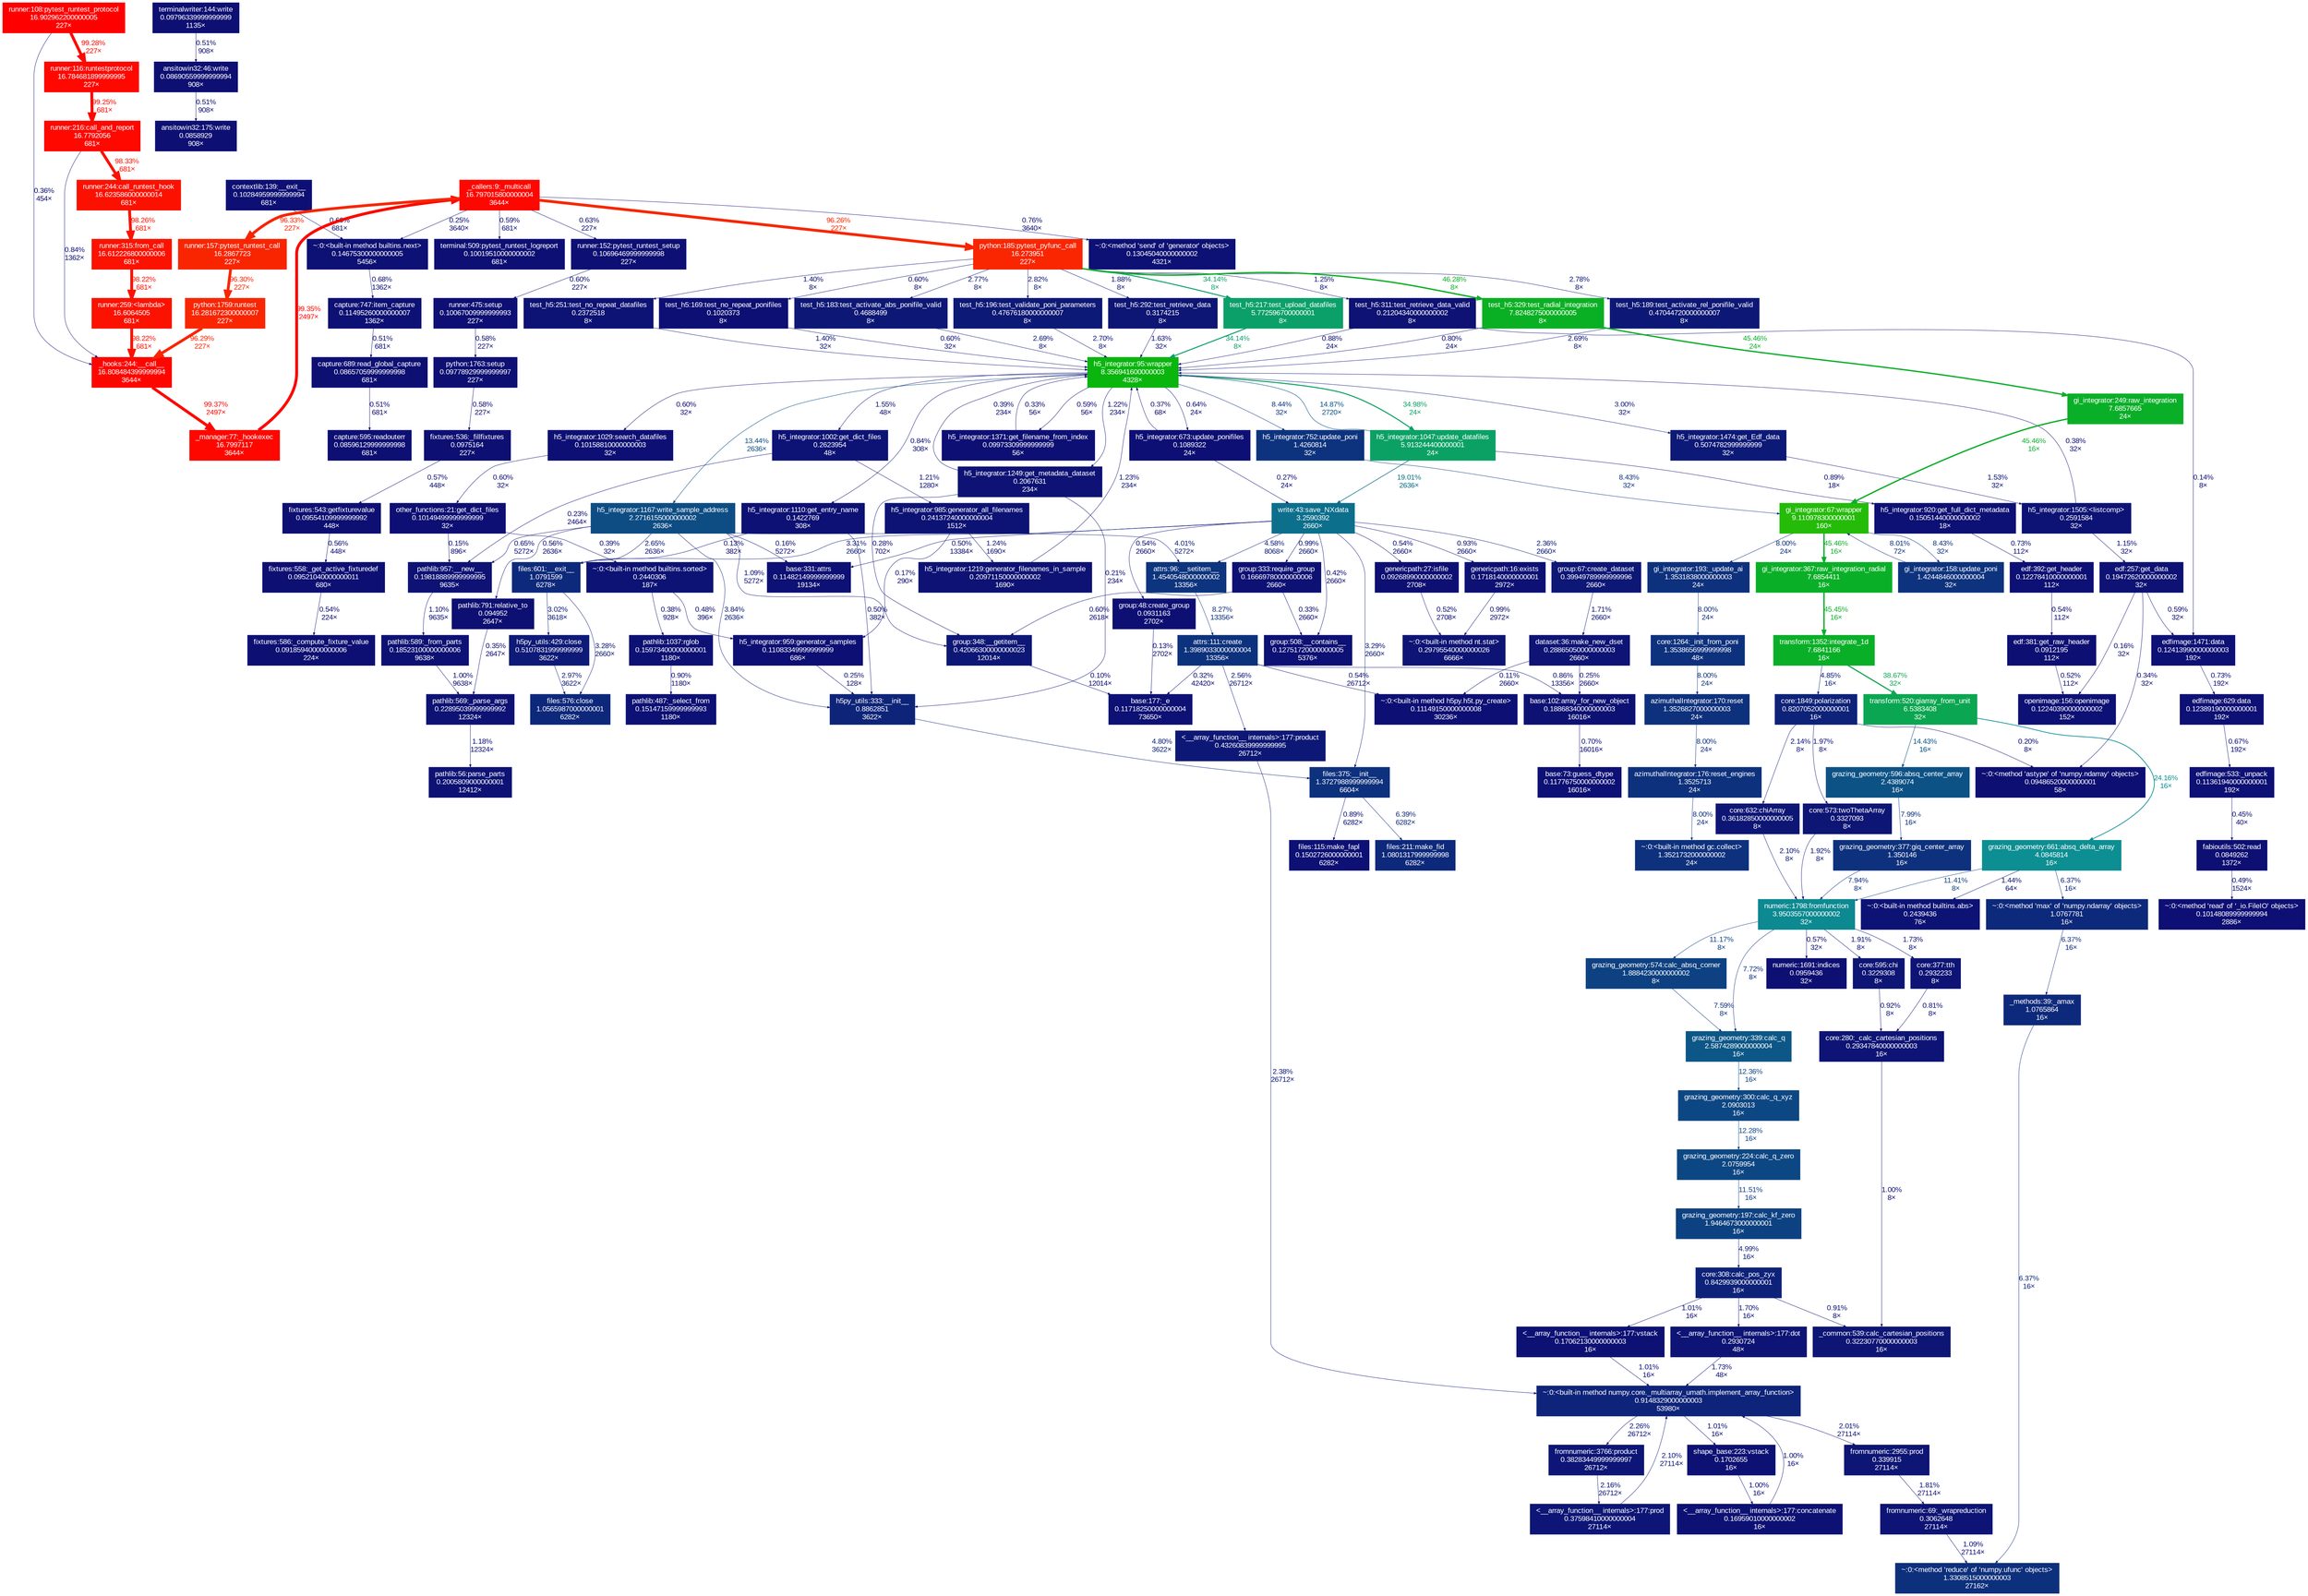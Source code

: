 digraph {
	graph [fontname=Arial, nodesep=0.125, ranksep=0.25];
	node [fontcolor=white, fontname=Arial, height=0, shape=box, style=filled, width=0];
	edge [fontname=Arial];
	66 [color="#0d0f74", fontcolor="#ffffff", fontsize="10.00", label="contextlib:139:__exit__\n0.10284959999999994\n681×", tooltip="C:\\ProgramData\\Anaconda3\\envs\\edgar\\lib\\contextlib.py"];
	66 -> 357 [arrowsize="0.35", color="#0d0f74", fontcolor="#0d0f74", fontsize="10.00", label="0.60%\n681×", labeldistance="0.50", penwidth="0.50"];
	67 [color="#0d1274", fontcolor="#ffffff", fontsize="10.00", label="pathlib:56:parse_parts\n0.2005809000000001\n12412×", tooltip="C:\\ProgramData\\Anaconda3\\envs\\edgar\\lib\\pathlib.py"];
	68 [color="#0d1274", fontcolor="#ffffff", fontsize="10.00", label="pathlib:569:_parse_args\n0.22895039999999992\n12324×", tooltip="C:\\ProgramData\\Anaconda3\\envs\\edgar\\lib\\pathlib.py"];
	68 -> 67 [arrowsize="0.35", color="#0d1274", fontcolor="#0d1274", fontsize="10.00", label="1.18%\n12324×", labeldistance="0.50", penwidth="0.50"];
	69 [color="#0d1174", fontcolor="#ffffff", fontsize="10.00", label="pathlib:1037:rglob\n0.15973400000000001\n1180×", tooltip="C:\\ProgramData\\Anaconda3\\envs\\edgar\\lib\\pathlib.py"];
	69 -> 114 [arrowsize="0.35", color="#0d1074", fontcolor="#0d1074", fontsize="10.00", label="0.90%\n1180×", labeldistance="0.50", penwidth="0.50"];
	76 [color="#0d0f73", fontcolor="#ffffff", fontsize="10.00", label="pathlib:791:relative_to\n0.094952\n2647×", tooltip="C:\\ProgramData\\Anaconda3\\envs\\edgar\\lib\\pathlib.py"];
	76 -> 68 [arrowsize="0.35", color="#0d0e73", fontcolor="#0d0e73", fontsize="10.00", label="0.35%\n2647×", labeldistance="0.50", penwidth="0.50"];
	80 [color="#ff0000", fontcolor="#ffffff", fontsize="10.00", label="runner:108:pytest_runtest_protocol\n16.902962200000005\n227×", tooltip="C:\\ProgramData\\Anaconda3\\envs\\edgar\\lib\\site-packages\\_pytest\\runner.py"];
	80 -> 229 [arrowsize="0.35", color="#0d0e73", fontcolor="#0d0e73", fontsize="10.00", label="0.36%\n454×", labeldistance="0.50", penwidth="0.50"];
	80 -> 276 [arrowsize="1.00", color="#fe0800", fontcolor="#fe0800", fontsize="10.00", label="99.28%\n227×", labeldistance="3.97", penwidth="3.97"];
	86 [color="#0d1174", fontcolor="#ffffff", fontsize="10.00", label="pathlib:589:_from_parts\n0.18523100000000006\n9638×", tooltip="C:\\ProgramData\\Anaconda3\\envs\\edgar\\lib\\pathlib.py"];
	86 -> 68 [arrowsize="0.35", color="#0d1174", fontcolor="#0d1174", fontsize="10.00", label="1.00%\n9638×", labeldistance="0.50", penwidth="0.50"];
	87 [color="#0d1274", fontcolor="#ffffff", fontsize="10.00", label="pathlib:957:__new__\n0.19818889999999995\n9635×", tooltip="C:\\ProgramData\\Anaconda3\\envs\\edgar\\lib\\pathlib.py"];
	87 -> 86 [arrowsize="0.35", color="#0d1174", fontcolor="#0d1174", fontsize="10.00", label="1.10%\n9635×", labeldistance="0.50", penwidth="0.50"];
	101 [color="#0d1475", fontcolor="#ffffff", fontsize="10.00", label="~:0:<built-in method nt.stat>\n0.29795540000000026\n6666×", tooltip="~"];
	114 [color="#0d1074", fontcolor="#ffffff", fontsize="10.00", label="pathlib:487:_select_from\n0.15147159999999993\n1180×", tooltip="C:\\ProgramData\\Anaconda3\\envs\\edgar\\lib\\pathlib.py"];
	121 [color="#0d1074", fontcolor="#ffffff", fontsize="10.00", label="h5_integrator:920:get_full_dict_metadata\n0.15051440000000002\n18×", tooltip="C:\\Users\\edgar1993a\\Work Folders\\Documents\\Python\\pyxscat\\pyxscat\\h5_integrator.py"];
	121 -> 481 [arrowsize="0.35", color="#0d1074", fontcolor="#0d1074", fontsize="10.00", label="0.73%\n112×", labeldistance="0.50", penwidth="0.50"];
	124 [color="#0d1876", fontcolor="#ffffff", fontsize="10.00", label="test_h5:189:test_activate_rel_ponifile_valid\n0.47044720000000007\n8×", tooltip="C:\\Users\\edgar1993a\\Work Folders\\Documents\\Python\\pyxscat\\pyxscat\\test\\test_h5.py"];
	124 -> 156 [arrowsize="0.35", color="#0d1876", fontcolor="#0d1876", fontsize="10.00", label="2.69%\n8×", labeldistance="0.50", penwidth="0.50"];
	125 [color="#0d4d84", fontcolor="#ffffff", fontsize="10.00", label="h5_integrator:1167:write_sample_address\n2.2716155000000002\n2636×", tooltip="C:\\Users\\edgar1993a\\Work Folders\\Documents\\Python\\pyxscat\\pyxscat\\h5_integrator.py"];
	125 -> 76 [arrowsize="0.35", color="#0d0f73", fontcolor="#0d0f73", fontsize="10.00", label="0.56%\n2636×", labeldistance="0.50", penwidth="0.50"];
	125 -> 87 [arrowsize="0.35", color="#0d0f74", fontcolor="#0d0f74", fontsize="10.00", label="0.65%\n5272×", labeldistance="0.50", penwidth="0.50"];
	125 -> 469 [arrowsize="0.35", color="#0d1d78", fontcolor="#0d1d78", fontsize="10.00", label="3.84%\n2636×", labeldistance="0.50", penwidth="0.50"];
	125 -> 582 [arrowsize="0.35", color="#0d1174", fontcolor="#0d1174", fontsize="10.00", label="1.09%\n5272×", labeldistance="0.50", penwidth="0.50"];
	125 -> 662 [arrowsize="0.35", color="#0d0d73", fontcolor="#0d0d73", fontsize="10.00", label="0.16%\n5272×", labeldistance="0.50", penwidth="0.50"];
	125 -> 718 [arrowsize="0.35", color="#0d1876", fontcolor="#0d1876", fontsize="10.00", label="2.65%\n2636×", labeldistance="0.50", penwidth="0.50"];
	125 -> 740 [arrowsize="0.35", color="#0d1e78", fontcolor="#0d1e78", fontsize="10.00", label="4.01%\n5272×", labeldistance="0.50", penwidth="0.50"];
	130 [color="#0d0f74", fontcolor="#ffffff", fontsize="10.00", label="other_functions:21:get_dict_files\n0.10149499999999999\n32×", tooltip="C:\\Users\\edgar1993a\\Work Folders\\Documents\\Python\\pyxscat\\pyxscat\\other\\other_functions.py"];
	130 -> 87 [arrowsize="0.35", color="#0d0d73", fontcolor="#0d0d73", fontsize="10.00", label="0.15%\n896×", labeldistance="0.50", penwidth="0.50"];
	130 -> 854 [arrowsize="0.35", color="#0d0e73", fontcolor="#0d0e73", fontsize="10.00", label="0.39%\n32×", labeldistance="0.50", penwidth="0.50"];
	131 [color="#0d1375", fontcolor="#ffffff", fontsize="10.00", label="h5_integrator:1002:get_dict_files\n0.2623954\n48×", tooltip="C:\\Users\\edgar1993a\\Work Folders\\Documents\\Python\\pyxscat\\pyxscat\\h5_integrator.py"];
	131 -> 87 [arrowsize="0.35", color="#0d0e73", fontcolor="#0d0e73", fontsize="10.00", label="0.23%\n2464×", labeldistance="0.50", penwidth="0.50"];
	131 -> 751 [arrowsize="0.35", color="#0d1274", fontcolor="#0d1274", fontsize="10.00", label="1.21%\n1280×", labeldistance="0.50", penwidth="0.50"];
	139 [color="#0d1074", fontcolor="#ffffff", fontsize="10.00", label="h5_integrator:1110:get_entry_name\n0.1422769\n308×", tooltip="C:\\Users\\edgar1993a\\Work Folders\\Documents\\Python\\pyxscat\\pyxscat\\h5_integrator.py"];
	139 -> 469 [arrowsize="0.35", color="#0d0f73", fontcolor="#0d0f73", fontsize="10.00", label="0.50%\n382×", labeldistance="0.50", penwidth="0.50"];
	139 -> 718 [arrowsize="0.35", color="#0d0d73", fontcolor="#0d0d73", fontsize="10.00", label="0.13%\n382×", labeldistance="0.50", penwidth="0.50"];
	156 [color="#0ab50e", fontcolor="#ffffff", fontsize="10.00", label="h5_integrator:95:wrapper\n8.356941600000003\n4328×", tooltip="C:\\Users\\edgar1993a\\Work Folders\\Documents\\Python\\pyxscat\\pyxscat\\h5_integrator.py"];
	156 -> 125 [arrowsize="0.37", color="#0d4d84", fontcolor="#0d4d84", fontsize="10.00", label="13.44%\n2636×", labeldistance="0.54", penwidth="0.54"];
	156 -> 131 [arrowsize="0.35", color="#0d1375", fontcolor="#0d1375", fontsize="10.00", label="1.55%\n48×", labeldistance="0.50", penwidth="0.50"];
	156 -> 139 [arrowsize="0.35", color="#0d1074", fontcolor="#0d1074", fontsize="10.00", label="0.84%\n308×", labeldistance="0.50", penwidth="0.50"];
	156 -> 160 [arrowsize="0.35", color="#0d0f74", fontcolor="#0d0f74", fontsize="10.00", label="0.64%\n24×", labeldistance="0.50", penwidth="0.50"];
	156 -> 165 [arrowsize="0.59", color="#0ba165", fontcolor="#0ba165", fontsize="10.00", label="34.98%\n24×", labeldistance="1.40", penwidth="1.40"];
	156 -> 167 [arrowsize="0.35", color="#0d1977", fontcolor="#0d1977", fontsize="10.00", label="3.00%\n32×", labeldistance="0.50", penwidth="0.50"];
	156 -> 600 [arrowsize="0.35", color="#0d337e", fontcolor="#0d337e", fontsize="10.00", label="8.44%\n32×", labeldistance="0.50", penwidth="0.50"];
	156 -> 608 [arrowsize="0.35", color="#0d0f74", fontcolor="#0d0f74", fontsize="10.00", label="0.59%\n56×", labeldistance="0.50", penwidth="0.50"];
	156 -> 738 [arrowsize="0.35", color="#0d1274", fontcolor="#0d1274", fontsize="10.00", label="1.22%\n234×", labeldistance="0.50", penwidth="0.50"];
	156 -> 1045 [arrowsize="0.35", color="#0d0f74", fontcolor="#0d0f74", fontsize="10.00", label="0.60%\n32×", labeldistance="0.50", penwidth="0.50"];
	157 [color="#25bb09", fontcolor="#ffffff", fontsize="10.00", label="gi_integrator:67:wrapper\n9.110978300000001\n160×", tooltip="C:\\Users\\edgar1993a\\Work Folders\\Documents\\Python\\pyxscat\\pyxscat\\gi_integrator.py"];
	157 -> 164 [arrowsize="0.35", color="#0d317d", fontcolor="#0d317d", fontsize="10.00", label="8.00%\n24×", labeldistance="0.50", penwidth="0.50"];
	157 -> 168 [arrowsize="0.67", color="#0aaf28", fontcolor="#0aaf28", fontsize="10.00", label="45.46%\n16×", labeldistance="1.82", penwidth="1.82"];
	157 -> 775 [arrowsize="0.35", color="#0d337e", fontcolor="#0d337e", fontsize="10.00", label="8.43%\n32×", labeldistance="0.50", penwidth="0.50"];
	160 [color="#0d0f74", fontcolor="#ffffff", fontsize="10.00", label="h5_integrator:673:update_ponifiles\n0.1089322\n24×", tooltip="C:\\Users\\edgar1993a\\Work Folders\\Documents\\Python\\pyxscat\\pyxscat\\h5_integrator.py"];
	160 -> 156 [arrowsize="0.35", color="#0d0e73", fontcolor="#0d0e73", fontsize="10.00", label="0.37%\n68×", labeldistance="0.50", penwidth="0.50"];
	160 -> 730 [arrowsize="0.35", color="#0d0e73", fontcolor="#0d0e73", fontsize="10.00", label="0.27%\n24×", labeldistance="0.50", penwidth="0.50"];
	164 [color="#0d317d", fontcolor="#ffffff", fontsize="10.00", label="gi_integrator:193:_update_ai\n1.3531838000000003\n24×", tooltip="C:\\Users\\edgar1993a\\Work Folders\\Documents\\Python\\pyxscat\\pyxscat\\gi_integrator.py"];
	164 -> 768 [arrowsize="0.35", color="#0d317d", fontcolor="#0d317d", fontsize="10.00", label="8.00%\n24×", labeldistance="0.50", penwidth="0.50"];
	165 [color="#0ba165", fontcolor="#ffffff", fontsize="10.00", label="h5_integrator:1047:update_datafiles\n5.913244400000001\n24×", tooltip="C:\\Users\\edgar1993a\\Work Folders\\Documents\\Python\\pyxscat\\pyxscat\\h5_integrator.py"];
	165 -> 121 [arrowsize="0.35", color="#0d1074", fontcolor="#0d1074", fontsize="10.00", label="0.89%\n18×", labeldistance="0.50", penwidth="0.50"];
	165 -> 156 [arrowsize="0.39", color="#0c5586", fontcolor="#0c5586", fontsize="10.00", label="14.87%\n2720×", labeldistance="0.59", penwidth="0.59"];
	165 -> 730 [arrowsize="0.44", color="#0c6d8b", fontcolor="#0c6d8b", fontsize="10.00", label="19.01%\n2636×", labeldistance="0.76", penwidth="0.76"];
	167 [color="#0d1977", fontcolor="#ffffff", fontsize="10.00", label="h5_integrator:1474:get_Edf_data\n0.5074782999999999\n32×", tooltip="C:\\Users\\edgar1993a\\Work Folders\\Documents\\Python\\pyxscat\\pyxscat\\h5_integrator.py"];
	167 -> 760 [arrowsize="0.35", color="#0d1375", fontcolor="#0d1375", fontsize="10.00", label="1.53%\n32×", labeldistance="0.50", penwidth="0.50"];
	168 [color="#0aaf28", fontcolor="#ffffff", fontsize="10.00", label="gi_integrator:367:raw_integration_radial\n7.6854411\n16×", tooltip="C:\\Users\\edgar1993a\\Work Folders\\Documents\\Python\\pyxscat\\pyxscat\\gi_integrator.py"];
	168 -> 535 [arrowsize="0.67", color="#0aaf28", fontcolor="#0aaf28", fontsize="10.00", label="45.45%\n16×", labeldistance="1.82", penwidth="1.82"];
	210 [color="#0d0f73", fontcolor="#ffffff", fontsize="10.00", label="ansitowin32:46:write\n0.08690559999999994\n908×", tooltip="C:\\ProgramData\\Anaconda3\\envs\\edgar\\lib\\site-packages\\colorama\\ansitowin32.py"];
	210 -> 212 [arrowsize="0.35", color="#0d0f73", fontcolor="#0d0f73", fontsize="10.00", label="0.51%\n908×", labeldistance="0.50", penwidth="0.50"];
	211 [color="#0d0f73", fontcolor="#ffffff", fontsize="10.00", label="terminalwriter:144:write\n0.09796339999999999\n1135×", tooltip="C:\\ProgramData\\Anaconda3\\envs\\edgar\\lib\\site-packages\\_pytest\\_io\\terminalwriter.py"];
	211 -> 210 [arrowsize="0.35", color="#0d0f73", fontcolor="#0d0f73", fontsize="10.00", label="0.51%\n908×", labeldistance="0.50", penwidth="0.50"];
	212 [color="#0d0f73", fontcolor="#ffffff", fontsize="10.00", label="ansitowin32:175:write\n0.0858929\n908×", tooltip="C:\\ProgramData\\Anaconda3\\envs\\edgar\\lib\\site-packages\\colorama\\ansitowin32.py"];
	228 [color="#fe0700", fontcolor="#ffffff", fontsize="10.00", label="_manager:77:_hookexec\n16.7997117\n3644×", tooltip="C:\\ProgramData\\Anaconda3\\envs\\edgar\\lib\\site-packages\\pluggy\\_manager.py"];
	228 -> 230 [arrowsize="1.00", color="#fe0700", fontcolor="#fe0700", fontsize="10.00", label="99.35%\n2497×", labeldistance="3.97", penwidth="3.97"];
	229 [color="#fe0600", fontcolor="#ffffff", fontsize="10.00", label="_hooks:244:__call__\n16.808484399999994\n3644×", tooltip="C:\\ProgramData\\Anaconda3\\envs\\edgar\\lib\\site-packages\\pluggy\\_hooks.py"];
	229 -> 228 [arrowsize="1.00", color="#fe0700", fontcolor="#fe0700", fontsize="10.00", label="99.37%\n2497×", labeldistance="3.97", penwidth="3.97"];
	230 [color="#fe0700", fontcolor="#ffffff", fontsize="10.00", label="_callers:9:_multicall\n16.797015800000004\n3644×", tooltip="C:\\ProgramData\\Anaconda3\\envs\\edgar\\lib\\site-packages\\pluggy\\_callers.py"];
	230 -> 240 [arrowsize="0.35", color="#0d0f74", fontcolor="#0d0f74", fontsize="10.00", label="0.59%\n681×", labeldistance="0.50", penwidth="0.50"];
	230 -> 258 [arrowsize="0.98", color="#f92601", fontcolor="#f92601", fontsize="10.00", label="96.26%\n227×", labeldistance="3.85", penwidth="3.85"];
	230 -> 328 [arrowsize="0.35", color="#0d0f74", fontcolor="#0d0f74", fontsize="10.00", label="0.63%\n227×", labeldistance="0.50", penwidth="0.50"];
	230 -> 329 [arrowsize="0.98", color="#f92501", fontcolor="#f92501", fontsize="10.00", label="96.33%\n227×", labeldistance="3.85", penwidth="3.85"];
	230 -> 357 [arrowsize="0.35", color="#0d0e73", fontcolor="#0d0e73", fontsize="10.00", label="0.25%\n3640×", labeldistance="0.50", penwidth="0.50"];
	230 -> 358 [arrowsize="0.35", color="#0d1074", fontcolor="#0d1074", fontsize="10.00", label="0.76%\n3640×", labeldistance="0.50", penwidth="0.50"];
	237 [color="#fe0800", fontcolor="#ffffff", fontsize="10.00", label="runner:216:call_and_report\n16.7792056\n681×", tooltip="C:\\ProgramData\\Anaconda3\\envs\\edgar\\lib\\site-packages\\_pytest\\runner.py"];
	237 -> 229 [arrowsize="0.35", color="#0d1074", fontcolor="#0d1074", fontsize="10.00", label="0.84%\n1362×", labeldistance="0.50", penwidth="0.50"];
	237 -> 277 [arrowsize="0.99", color="#fc1100", fontcolor="#fc1100", fontsize="10.00", label="98.33%\n681×", labeldistance="3.93", penwidth="3.93"];
	238 [color="#fc1200", fontcolor="#ffffff", fontsize="10.00", label="runner:259:<lambda>\n16.6064505\n681×", tooltip="C:\\ProgramData\\Anaconda3\\envs\\edgar\\lib\\site-packages\\_pytest\\runner.py"];
	238 -> 229 [arrowsize="0.99", color="#fc1200", fontcolor="#fc1200", fontsize="10.00", label="98.22%\n681×", labeldistance="3.93", penwidth="3.93"];
	239 [color="#f92601", fontcolor="#ffffff", fontsize="10.00", label="python:1759:runtest\n16.281672300000007\n227×", tooltip="C:\\ProgramData\\Anaconda3\\envs\\edgar\\lib\\site-packages\\_pytest\\python.py"];
	239 -> 229 [arrowsize="0.98", color="#f92601", fontcolor="#f92601", fontsize="10.00", label="96.29%\n227×", labeldistance="3.85", penwidth="3.85"];
	240 [color="#0d0f74", fontcolor="#ffffff", fontsize="10.00", label="terminal:509:pytest_runtest_logreport\n0.10019510000000002\n681×", tooltip="C:\\ProgramData\\Anaconda3\\envs\\edgar\\lib\\site-packages\\_pytest\\terminal.py"];
	258 [color="#f92601", fontcolor="#ffffff", fontsize="10.00", label="python:185:pytest_pyfunc_call\n16.273951\n227×", tooltip="C:\\ProgramData\\Anaconda3\\envs\\edgar\\lib\\site-packages\\_pytest\\python.py"];
	258 -> 124 [arrowsize="0.35", color="#0d1876", fontcolor="#0d1876", fontsize="10.00", label="2.78%\n8×", labeldistance="0.50", penwidth="0.50"];
	258 -> 460 [arrowsize="0.35", color="#0d1375", fontcolor="#0d1375", fontsize="10.00", label="1.40%\n8×", labeldistance="0.50", penwidth="0.50"];
	258 -> 626 [arrowsize="0.35", color="#0d0f74", fontcolor="#0d0f74", fontsize="10.00", label="0.60%\n8×", labeldistance="0.50", penwidth="0.50"];
	258 -> 748 [arrowsize="0.35", color="#0d1876", fontcolor="#0d1876", fontsize="10.00", label="2.77%\n8×", labeldistance="0.50", penwidth="0.50"];
	258 -> 749 [arrowsize="0.35", color="#0d1976", fontcolor="#0d1976", fontsize="10.00", label="2.82%\n8×", labeldistance="0.50", penwidth="0.50"];
	258 -> 752 [arrowsize="0.58", color="#0ba069", fontcolor="#0ba069", fontsize="10.00", label="34.14%\n8×", labeldistance="1.37", penwidth="1.37"];
	258 -> 761 [arrowsize="0.35", color="#0d1575", fontcolor="#0d1575", fontsize="10.00", label="1.88%\n8×", labeldistance="0.50", penwidth="0.50"];
	258 -> 762 [arrowsize="0.35", color="#0d1274", fontcolor="#0d1274", fontsize="10.00", label="1.25%\n8×", labeldistance="0.50", penwidth="0.50"];
	258 -> 763 [arrowsize="0.68", color="#0ab023", fontcolor="#0ab023", fontsize="10.00", label="46.28%\n8×", labeldistance="1.85", penwidth="1.85"];
	276 [color="#fe0800", fontcolor="#ffffff", fontsize="10.00", label="runner:116:runtestprotocol\n16.784681899999995\n227×", tooltip="C:\\ProgramData\\Anaconda3\\envs\\edgar\\lib\\site-packages\\_pytest\\runner.py"];
	276 -> 237 [arrowsize="1.00", color="#fe0800", fontcolor="#fe0800", fontsize="10.00", label="99.25%\n681×", labeldistance="3.97", penwidth="3.97"];
	277 [color="#fc1100", fontcolor="#ffffff", fontsize="10.00", label="runner:244:call_runtest_hook\n16.623586000000014\n681×", tooltip="C:\\ProgramData\\Anaconda3\\envs\\edgar\\lib\\site-packages\\_pytest\\runner.py"];
	277 -> 332 [arrowsize="0.99", color="#fc1200", fontcolor="#fc1200", fontsize="10.00", label="98.26%\n681×", labeldistance="3.93", penwidth="3.93"];
	294 [color="#0d0f74", fontcolor="#ffffff", fontsize="10.00", label="runner:475:setup\n0.10067009999999993\n227×", tooltip="C:\\ProgramData\\Anaconda3\\envs\\edgar\\lib\\site-packages\\_pytest\\runner.py"];
	294 -> 319 [arrowsize="0.35", color="#0d0f73", fontcolor="#0d0f73", fontsize="10.00", label="0.58%\n227×", labeldistance="0.50", penwidth="0.50"];
	309 [color="#0d1074", fontcolor="#ffffff", fontsize="10.00", label="capture:747:item_capture\n0.11495260000000007\n1362×", tooltip="C:\\ProgramData\\Anaconda3\\envs\\edgar\\lib\\site-packages\\_pytest\\capture.py"];
	309 -> 354 [arrowsize="0.35", color="#0d0f73", fontcolor="#0d0f73", fontsize="10.00", label="0.51%\n681×", labeldistance="0.50", penwidth="0.50"];
	318 [color="#0d0f73", fontcolor="#ffffff", fontsize="10.00", label="fixtures:536:_fillfixtures\n0.0975164\n227×", tooltip="C:\\ProgramData\\Anaconda3\\envs\\edgar\\lib\\site-packages\\_pytest\\fixtures.py"];
	318 -> 790 [arrowsize="0.35", color="#0d0f73", fontcolor="#0d0f73", fontsize="10.00", label="0.57%\n448×", labeldistance="0.50", penwidth="0.50"];
	319 [color="#0d0f73", fontcolor="#ffffff", fontsize="10.00", label="python:1763:setup\n0.09778929999999997\n227×", tooltip="C:\\ProgramData\\Anaconda3\\envs\\edgar\\lib\\site-packages\\_pytest\\python.py"];
	319 -> 318 [arrowsize="0.35", color="#0d0f73", fontcolor="#0d0f73", fontsize="10.00", label="0.58%\n227×", labeldistance="0.50", penwidth="0.50"];
	328 [color="#0d0f74", fontcolor="#ffffff", fontsize="10.00", label="runner:152:pytest_runtest_setup\n0.10696469999999998\n227×", tooltip="C:\\ProgramData\\Anaconda3\\envs\\edgar\\lib\\site-packages\\_pytest\\runner.py"];
	328 -> 294 [arrowsize="0.35", color="#0d0f74", fontcolor="#0d0f74", fontsize="10.00", label="0.60%\n227×", labeldistance="0.50", penwidth="0.50"];
	329 [color="#f92501", fontcolor="#ffffff", fontsize="10.00", label="runner:157:pytest_runtest_call\n16.2867723\n227×", tooltip="C:\\ProgramData\\Anaconda3\\envs\\edgar\\lib\\site-packages\\_pytest\\runner.py"];
	329 -> 239 [arrowsize="0.98", color="#f92601", fontcolor="#f92601", fontsize="10.00", label="96.30%\n227×", labeldistance="3.85", penwidth="3.85"];
	332 [color="#fc1200", fontcolor="#ffffff", fontsize="10.00", label="runner:315:from_call\n16.612226800000006\n681×", tooltip="C:\\ProgramData\\Anaconda3\\envs\\edgar\\lib\\site-packages\\_pytest\\runner.py"];
	332 -> 238 [arrowsize="0.99", color="#fc1200", fontcolor="#fc1200", fontsize="10.00", label="98.22%\n681×", labeldistance="3.93", penwidth="3.93"];
	349 [color="#0d0f73", fontcolor="#ffffff", fontsize="10.00", label="capture:595:readouterr\n0.08596129999999998\n681×", tooltip="C:\\ProgramData\\Anaconda3\\envs\\edgar\\lib\\site-packages\\_pytest\\capture.py"];
	354 [color="#0d0f73", fontcolor="#ffffff", fontsize="10.00", label="capture:689:read_global_capture\n0.08657059999999998\n681×", tooltip="C:\\ProgramData\\Anaconda3\\envs\\edgar\\lib\\site-packages\\_pytest\\capture.py"];
	354 -> 349 [arrowsize="0.35", color="#0d0f73", fontcolor="#0d0f73", fontsize="10.00", label="0.51%\n681×", labeldistance="0.50", penwidth="0.50"];
	357 [color="#0d1074", fontcolor="#ffffff", fontsize="10.00", label="~:0:<built-in method builtins.next>\n0.14675300000000005\n5456×", tooltip="~"];
	357 -> 309 [arrowsize="0.35", color="#0d1074", fontcolor="#0d1074", fontsize="10.00", label="0.68%\n1362×", labeldistance="0.50", penwidth="0.50"];
	358 [color="#0d1074", fontcolor="#ffffff", fontsize="10.00", label="~:0:<method 'send' of 'generator' objects>\n0.13045040000000002\n4321×", tooltip="~"];
	406 [color="#0d0f73", fontcolor="#ffffff", fontsize="10.00", label="genericpath:27:isfile\n0.09268990000000002\n2708×", tooltip="C:\\ProgramData\\Anaconda3\\envs\\edgar\\lib\\genericpath.py"];
	406 -> 101 [arrowsize="0.35", color="#0d0f73", fontcolor="#0d0f73", fontsize="10.00", label="0.52%\n2708×", labeldistance="0.50", penwidth="0.50"];
	407 [color="#0d1174", fontcolor="#ffffff", fontsize="10.00", label="genericpath:16:exists\n0.1718140000000001\n2972×", tooltip="C:\\ProgramData\\Anaconda3\\envs\\edgar\\lib\\genericpath.py"];
	407 -> 101 [arrowsize="0.35", color="#0d1174", fontcolor="#0d1174", fontsize="10.00", label="0.99%\n2972×", labeldistance="0.50", penwidth="0.50"];
	435 [color="#0d0f74", fontcolor="#ffffff", fontsize="10.00", label="~:0:<method 'read' of '_io.FileIO' objects>\n0.10148089999999994\n2886×", tooltip="~"];
	436 [color="#0d0f73", fontcolor="#ffffff", fontsize="10.00", label="fabioutils:502:read\n0.0849262\n1372×", tooltip="C:\\ProgramData\\Anaconda3\\envs\\edgar\\lib\\site-packages\\fabio\\fabioutils.py"];
	436 -> 435 [arrowsize="0.35", color="#0d0f73", fontcolor="#0d0f73", fontsize="10.00", label="0.49%\n1524×", labeldistance="0.50", penwidth="0.50"];
	440 [color="#0d1074", fontcolor="#ffffff", fontsize="10.00", label="edfimage:533:_unpack\n0.11361940000000001\n192×", tooltip="C:\\ProgramData\\Anaconda3\\envs\\edgar\\lib\\site-packages\\fabio\\edfimage.py"];
	440 -> 436 [arrowsize="0.35", color="#0d0f73", fontcolor="#0d0f73", fontsize="10.00", label="0.45%\n40×", labeldistance="0.50", penwidth="0.50"];
	460 [color="#0d1375", fontcolor="#ffffff", fontsize="10.00", label="test_h5:251:test_no_repeat_datafiles\n0.2372518\n8×", tooltip="C:\\Users\\edgar1993a\\Work Folders\\Documents\\Python\\pyxscat\\pyxscat\\test\\test_h5.py"];
	460 -> 156 [arrowsize="0.35", color="#0d1375", fontcolor="#0d1375", fontsize="10.00", label="1.40%\n32×", labeldistance="0.50", penwidth="0.50"];
	465 [color="#0d1575", fontcolor="#ffffff", fontsize="10.00", label="core:573:twoThetaArray\n0.3327093\n8×", tooltip="C:\\ProgramData\\Anaconda3\\envs\\edgar\\lib\\site-packages\\pyFAI\\geometry\\core.py"];
	465 -> 1104 [arrowsize="0.35", color="#0d1575", fontcolor="#0d1575", fontsize="10.00", label="1.92%\n8×", labeldistance="0.50", penwidth="0.50"];
	466 [color="#0d1675", fontcolor="#ffffff", fontsize="10.00", label="core:632:chiArray\n0.36182850000000005\n8×", tooltip="C:\\ProgramData\\Anaconda3\\envs\\edgar\\lib\\site-packages\\pyFAI\\geometry\\core.py"];
	466 -> 1104 [arrowsize="0.35", color="#0d1675", fontcolor="#0d1675", fontsize="10.00", label="2.10%\n8×", labeldistance="0.50", penwidth="0.50"];
	467 [color="#0d2279", fontcolor="#ffffff", fontsize="10.00", label="core:1849:polarization\n0.8207052000000001\n16×", tooltip="C:\\ProgramData\\Anaconda3\\envs\\edgar\\lib\\site-packages\\pyFAI\\geometry\\core.py"];
	467 -> 465 [arrowsize="0.35", color="#0d1575", fontcolor="#0d1575", fontsize="10.00", label="1.97%\n8×", labeldistance="0.50", penwidth="0.50"];
	467 -> 466 [arrowsize="0.35", color="#0d1675", fontcolor="#0d1675", fontsize="10.00", label="2.14%\n8×", labeldistance="0.50", penwidth="0.50"];
	467 -> 1096 [arrowsize="0.35", color="#0d0e73", fontcolor="#0d0e73", fontsize="10.00", label="0.20%\n8×", labeldistance="0.50", penwidth="0.50"];
	469 [color="#0d2479", fontcolor="#ffffff", fontsize="10.00", label="h5py_utils:333:__init__\n0.8862851\n3622×", tooltip="C:\\ProgramData\\Anaconda3\\envs\\edgar\\lib\\site-packages\\silx\\io\\h5py_utils.py"];
	469 -> 564 [arrowsize="0.35", color="#0d2279", fontcolor="#0d2279", fontsize="10.00", label="4.80%\n3622×", labeldistance="0.50", penwidth="0.50"];
	474 [color="#0d317d", fontcolor="#ffffff", fontsize="10.00", label="azimuthalIntegrator:176:reset_engines\n1.3525713\n24×", tooltip="C:\\ProgramData\\Anaconda3\\envs\\edgar\\lib\\site-packages\\pyFAI\\azimuthalIntegrator.py"];
	474 -> 983 [arrowsize="0.35", color="#0d317d", fontcolor="#0d317d", fontsize="10.00", label="8.00%\n24×", labeldistance="0.50", penwidth="0.50"];
	479 [color="#0d1475", fontcolor="#ffffff", fontsize="10.00", label="fromnumeric:69:_wrapreduction\n0.3062648\n27114×", tooltip="C:\\ProgramData\\Anaconda3\\envs\\edgar\\lib\\site-packages\\numpy\\core\\fromnumeric.py"];
	479 -> 817 [arrowsize="0.35", color="#0d1174", fontcolor="#0d1174", fontsize="10.00", label="1.09%\n27114×", labeldistance="0.50", penwidth="0.50"];
	481 [color="#0d1074", fontcolor="#ffffff", fontsize="10.00", label="edf:392:get_header\n0.12278410000000001\n112×", tooltip="C:\\Users\\edgar1993a\\Work Folders\\Documents\\Python\\pyxscat\\pyxscat\\edf.py"];
	481 -> 1032 [arrowsize="0.35", color="#0d0f73", fontcolor="#0d0f73", fontsize="10.00", label="0.54%\n112×", labeldistance="0.50", penwidth="0.50"];
	535 [color="#0aaf28", fontcolor="#ffffff", fontsize="10.00", label="transform:1352:integrate_1d\n7.6841166\n16×", tooltip="C:\\ProgramData\\Anaconda3\\envs\\edgar\\lib\\site-packages\\pygix\\transform.py"];
	535 -> 467 [arrowsize="0.35", color="#0d2279", fontcolor="#0d2279", fontsize="10.00", label="4.85%\n16×", labeldistance="0.50", penwidth="0.50"];
	535 -> 1160 [arrowsize="0.62", color="#0ba651", fontcolor="#0ba651", fontsize="10.00", label="38.67%\n32×", labeldistance="1.55", penwidth="1.55"];
	564 [color="#0d317d", fontcolor="#ffffff", fontsize="10.00", label="files:375:__init__\n1.3727988999999994\n6604×", tooltip="C:\\ProgramData\\Anaconda3\\envs\\edgar\\lib\\site-packages\\h5py\\_hl\\files.py"];
	564 -> 660 [arrowsize="0.35", color="#0d297b", fontcolor="#0d297b", fontsize="10.00", label="6.39%\n6282×", labeldistance="0.50", penwidth="0.50"];
	564 -> 728 [arrowsize="0.35", color="#0d1074", fontcolor="#0d1074", fontsize="10.00", label="0.89%\n6282×", labeldistance="0.50", penwidth="0.50"];
	578 [color="#0d1074", fontcolor="#ffffff", fontsize="10.00", label="base:73:guess_dtype\n0.11776750000000002\n16016×", tooltip="C:\\ProgramData\\Anaconda3\\envs\\edgar\\lib\\site-packages\\h5py\\_hl\\base.py"];
	579 [color="#0d1174", fontcolor="#ffffff", fontsize="10.00", label="base:102:array_for_new_object\n0.18868340000000003\n16016×", tooltip="C:\\ProgramData\\Anaconda3\\envs\\edgar\\lib\\site-packages\\h5py\\_hl\\base.py"];
	579 -> 578 [arrowsize="0.35", color="#0d1074", fontcolor="#0d1074", fontsize="10.00", label="0.70%\n16016×", labeldistance="0.50", penwidth="0.50"];
	580 [color="#0d1074", fontcolor="#ffffff", fontsize="10.00", label="base:177:_e\n0.11718250000000004\n73650×", tooltip="C:\\ProgramData\\Anaconda3\\envs\\edgar\\lib\\site-packages\\h5py\\_hl\\base.py"];
	582 [color="#0d1776", fontcolor="#ffffff", fontsize="10.00", label="group:348:__getitem__\n0.42066300000000023\n12014×", tooltip="C:\\ProgramData\\Anaconda3\\envs\\edgar\\lib\\site-packages\\h5py\\_hl\\group.py"];
	582 -> 580 [arrowsize="0.35", color="#0d0d73", fontcolor="#0d0d73", fontsize="10.00", label="0.10%\n12014×", labeldistance="0.50", penwidth="0.50"];
	583 [color="#0d327d", fontcolor="#ffffff", fontsize="10.00", label="attrs:111:create\n1.3989033000000004\n13356×", tooltip="C:\\ProgramData\\Anaconda3\\envs\\edgar\\lib\\site-packages\\h5py\\_hl\\attrs.py"];
	583 -> 579 [arrowsize="0.35", color="#0d1074", fontcolor="#0d1074", fontsize="10.00", label="0.86%\n13356×", labeldistance="0.50", penwidth="0.50"];
	583 -> 580 [arrowsize="0.35", color="#0d0e73", fontcolor="#0d0e73", fontsize="10.00", label="0.32%\n42420×", labeldistance="0.50", penwidth="0.50"];
	583 -> 703 [arrowsize="0.35", color="#0d1876", fontcolor="#0d1876", fontsize="10.00", label="2.56%\n26712×", labeldistance="0.50", penwidth="0.50"];
	583 -> 821 [arrowsize="0.35", color="#0d0f73", fontcolor="#0d0f73", fontsize="10.00", label="0.54%\n26712×", labeldistance="0.50", penwidth="0.50"];
	594 [color="#0d1475", fontcolor="#ffffff", fontsize="10.00", label="dataset:36:make_new_dset\n0.28865050000000003\n2660×", tooltip="C:\\ProgramData\\Anaconda3\\envs\\edgar\\lib\\site-packages\\h5py\\_hl\\dataset.py"];
	594 -> 579 [arrowsize="0.35", color="#0d0e73", fontcolor="#0d0e73", fontsize="10.00", label="0.25%\n2660×", labeldistance="0.50", penwidth="0.50"];
	594 -> 821 [arrowsize="0.35", color="#0d0d73", fontcolor="#0d0d73", fontsize="10.00", label="0.11%\n2660×", labeldistance="0.50", penwidth="0.50"];
	600 [color="#0d337e", fontcolor="#ffffff", fontsize="10.00", label="h5_integrator:752:update_poni\n1.4260814\n32×", tooltip="C:\\Users\\edgar1993a\\Work Folders\\Documents\\Python\\pyxscat\\pyxscat\\h5_integrator.py"];
	600 -> 157 [arrowsize="0.35", color="#0d337e", fontcolor="#0d337e", fontsize="10.00", label="8.43%\n32×", labeldistance="0.50", penwidth="0.50"];
	605 [color="#0d1174", fontcolor="#ffffff", fontsize="10.00", label="group:333:require_group\n0.16669780000000006\n2660×", tooltip="C:\\ProgramData\\Anaconda3\\envs\\edgar\\lib\\site-packages\\h5py\\_hl\\group.py"];
	605 -> 582 [arrowsize="0.35", color="#0d0f74", fontcolor="#0d0f74", fontsize="10.00", label="0.60%\n2618×", labeldistance="0.50", penwidth="0.50"];
	605 -> 664 [arrowsize="0.35", color="#0d0e73", fontcolor="#0d0e73", fontsize="10.00", label="0.33%\n2660×", labeldistance="0.50", penwidth="0.50"];
	607 [color="#0d1074", fontcolor="#ffffff", fontsize="10.00", label="openimage:156:openimage\n0.12240390000000002\n152×", tooltip="C:\\ProgramData\\Anaconda3\\envs\\edgar\\lib\\site-packages\\fabio\\openimage.py"];
	608 [color="#0d0f74", fontcolor="#ffffff", fontsize="10.00", label="h5_integrator:1371:get_filename_from_index\n0.09973309999999999\n56×", tooltip="C:\\Users\\edgar1993a\\Work Folders\\Documents\\Python\\pyxscat\\pyxscat\\h5_integrator.py"];
	608 -> 156 [arrowsize="0.35", color="#0d0e73", fontcolor="#0d0e73", fontsize="10.00", label="0.33%\n56×", labeldistance="0.50", penwidth="0.50"];
	610 [color="#0d1174", fontcolor="#ffffff", fontsize="10.00", label="shape_base:223:vstack\n0.1702655\n16×", tooltip="C:\\ProgramData\\Anaconda3\\envs\\edgar\\lib\\site-packages\\numpy\\core\\shape_base.py"];
	610 -> 809 [arrowsize="0.35", color="#0d1174", fontcolor="#0d1174", fontsize="10.00", label="1.00%\n16×", labeldistance="0.50", penwidth="0.50"];
	626 [color="#0d0f74", fontcolor="#ffffff", fontsize="10.00", label="test_h5:169:test_no_repeat_ponifiles\n0.1020373\n8×", tooltip="C:\\Users\\edgar1993a\\Work Folders\\Documents\\Python\\pyxscat\\pyxscat\\test\\test_h5.py"];
	626 -> 156 [arrowsize="0.35", color="#0d0f74", fontcolor="#0d0f74", fontsize="10.00", label="0.60%\n32×", labeldistance="0.50", penwidth="0.50"];
	638 [color="#0d0f73", fontcolor="#ffffff", fontsize="10.00", label="numeric:1691:indices\n0.0959436\n32×", tooltip="C:\\ProgramData\\Anaconda3\\envs\\edgar\\lib\\site-packages\\numpy\\core\\numeric.py"];
	660 [color="#0d297b", fontcolor="#ffffff", fontsize="10.00", label="files:211:make_fid\n1.0801317999999998\n6282×", tooltip="C:\\ProgramData\\Anaconda3\\envs\\edgar\\lib\\site-packages\\h5py\\_hl\\files.py"];
	662 [color="#0d1074", fontcolor="#ffffff", fontsize="10.00", label="base:331:attrs\n0.11482149999999999\n19134×", tooltip="C:\\ProgramData\\Anaconda3\\envs\\edgar\\lib\\site-packages\\h5py\\_hl\\base.py"];
	663 [color="#0d0f73", fontcolor="#ffffff", fontsize="10.00", label="group:48:create_group\n0.0931163\n2702×", tooltip="C:\\ProgramData\\Anaconda3\\envs\\edgar\\lib\\site-packages\\h5py\\_hl\\group.py"];
	663 -> 580 [arrowsize="0.35", color="#0d0d73", fontcolor="#0d0d73", fontsize="10.00", label="0.13%\n2702×", labeldistance="0.50", penwidth="0.50"];
	664 [color="#0d1074", fontcolor="#ffffff", fontsize="10.00", label="group:508:__contains__\n0.12751720000000005\n5376×", tooltip="C:\\ProgramData\\Anaconda3\\envs\\edgar\\lib\\site-packages\\h5py\\_hl\\group.py"];
	668 [color="#0d0f73", fontcolor="#ffffff", fontsize="10.00", label="fixtures:586:_compute_fixture_value\n0.09185940000000006\n224×", tooltip="C:\\ProgramData\\Anaconda3\\envs\\edgar\\lib\\site-packages\\_pytest\\fixtures.py"];
	696 [color="#0d317d", fontcolor="#ffffff", fontsize="10.00", label="grazing_geometry:377:giq_center_array\n1.350146\n16×", tooltip="C:\\ProgramData\\Anaconda3\\envs\\edgar\\lib\\site-packages\\pygix\\grazing_geometry.py"];
	696 -> 1104 [arrowsize="0.35", color="#0d307d", fontcolor="#0d307d", fontsize="10.00", label="7.94%\n8×", labeldistance="0.50", penwidth="0.50"];
	697 [color="#0c8e92", fontcolor="#ffffff", fontsize="10.00", label="grazing_geometry:661:absq_delta_array\n4.0845814\n16×", tooltip="C:\\ProgramData\\Anaconda3\\envs\\edgar\\lib\\site-packages\\pygix\\grazing_geometry.py"];
	697 -> 1104 [arrowsize="0.35", color="#0d4281", fontcolor="#0d4281", fontsize="10.00", label="11.41%\n8×", labeldistance="0.50", penwidth="0.50"];
	697 -> 1109 [arrowsize="0.35", color="#0d297b", fontcolor="#0d297b", fontsize="10.00", label="6.37%\n16×", labeldistance="0.50", penwidth="0.50"];
	697 -> 1188 [arrowsize="0.35", color="#0d1375", fontcolor="#0d1375", fontsize="10.00", label="1.44%\n64×", labeldistance="0.50", penwidth="0.50"];
	700 [color="#0d1575", fontcolor="#ffffff", fontsize="10.00", label="fromnumeric:2955:prod\n0.339915\n27114×", tooltip="C:\\ProgramData\\Anaconda3\\envs\\edgar\\lib\\site-packages\\numpy\\core\\fromnumeric.py"];
	700 -> 479 [arrowsize="0.35", color="#0d1475", fontcolor="#0d1475", fontsize="10.00", label="1.81%\n27114×", labeldistance="0.50", penwidth="0.50"];
	702 [color="#0d1676", fontcolor="#ffffff", fontsize="10.00", label="<__array_function__ internals>:177:prod\n0.37598410000000004\n27114×", tooltip="<__array_function__ internals>"];
	702 -> 704 [arrowsize="0.35", color="#0d1675", fontcolor="#0d1675", fontsize="10.00", label="2.10%\n27114×", labeldistance="0.50", penwidth="0.50"];
	703 [color="#0d1876", fontcolor="#ffffff", fontsize="10.00", label="<__array_function__ internals>:177:product\n0.43260839999999995\n26712×", tooltip="<__array_function__ internals>"];
	703 -> 704 [arrowsize="0.35", color="#0d1776", fontcolor="#0d1776", fontsize="10.00", label="2.38%\n26712×", labeldistance="0.50", penwidth="0.50"];
	704 [color="#0d247a", fontcolor="#ffffff", fontsize="10.00", label="~:0:<built-in method numpy.core._multiarray_umath.implement_array_function>\n0.9148329000000003\n53980×", tooltip="~"];
	704 -> 610 [arrowsize="0.35", color="#0d1174", fontcolor="#0d1174", fontsize="10.00", label="1.01%\n16×", labeldistance="0.50", penwidth="0.50"];
	704 -> 700 [arrowsize="0.35", color="#0d1575", fontcolor="#0d1575", fontsize="10.00", label="2.01%\n27114×", labeldistance="0.50", penwidth="0.50"];
	704 -> 705 [arrowsize="0.35", color="#0d1676", fontcolor="#0d1676", fontsize="10.00", label="2.26%\n26712×", labeldistance="0.50", penwidth="0.50"];
	705 [color="#0d1676", fontcolor="#ffffff", fontsize="10.00", label="fromnumeric:3766:product\n0.38283449999999997\n26712×", tooltip="C:\\ProgramData\\Anaconda3\\envs\\edgar\\lib\\site-packages\\numpy\\core\\fromnumeric.py"];
	705 -> 702 [arrowsize="0.35", color="#0d1676", fontcolor="#0d1676", fontsize="10.00", label="2.16%\n26712×", labeldistance="0.50", penwidth="0.50"];
	714 [color="#0d1776", fontcolor="#ffffff", fontsize="10.00", label="group:67:create_dataset\n0.39949789999999996\n2660×", tooltip="C:\\ProgramData\\Anaconda3\\envs\\edgar\\lib\\site-packages\\h5py\\_hl\\group.py"];
	714 -> 594 [arrowsize="0.35", color="#0d1475", fontcolor="#0d1475", fontsize="10.00", label="1.71%\n2660×", labeldistance="0.50", penwidth="0.50"];
	717 [color="#0d287b", fontcolor="#ffffff", fontsize="10.00", label="files:576:close\n1.0565987000000001\n6282×", tooltip="C:\\ProgramData\\Anaconda3\\envs\\edgar\\lib\\site-packages\\h5py\\_hl\\files.py"];
	718 [color="#0d297b", fontcolor="#ffffff", fontsize="10.00", label="files:601:__exit__\n1.0791599\n6278×", tooltip="C:\\ProgramData\\Anaconda3\\envs\\edgar\\lib\\site-packages\\h5py\\_hl\\files.py"];
	718 -> 717 [arrowsize="0.35", color="#0d1b77", fontcolor="#0d1b77", fontsize="10.00", label="3.28%\n2660×", labeldistance="0.50", penwidth="0.50"];
	718 -> 731 [arrowsize="0.35", color="#0d1a77", fontcolor="#0d1a77", fontsize="10.00", label="3.02%\n3618×", labeldistance="0.50", penwidth="0.50"];
	728 [color="#0d1074", fontcolor="#ffffff", fontsize="10.00", label="files:115:make_fapl\n0.1502726000000001\n6282×", tooltip="C:\\ProgramData\\Anaconda3\\envs\\edgar\\lib\\site-packages\\h5py\\_hl\\files.py"];
	730 [color="#0c6f8c", fontcolor="#ffffff", fontsize="10.00", label="write:43:save_NXdata\n3.2590392\n2660×", tooltip="C:\\ProgramData\\Anaconda3\\envs\\edgar\\lib\\site-packages\\silx\\io\\nxdata\\write.py"];
	730 -> 406 [arrowsize="0.35", color="#0d0f73", fontcolor="#0d0f73", fontsize="10.00", label="0.54%\n2660×", labeldistance="0.50", penwidth="0.50"];
	730 -> 407 [arrowsize="0.35", color="#0d1174", fontcolor="#0d1174", fontsize="10.00", label="0.93%\n2660×", labeldistance="0.50", penwidth="0.50"];
	730 -> 564 [arrowsize="0.35", color="#0d1b77", fontcolor="#0d1b77", fontsize="10.00", label="3.29%\n2660×", labeldistance="0.50", penwidth="0.50"];
	730 -> 605 [arrowsize="0.35", color="#0d1174", fontcolor="#0d1174", fontsize="10.00", label="0.99%\n2660×", labeldistance="0.50", penwidth="0.50"];
	730 -> 662 [arrowsize="0.35", color="#0d0f73", fontcolor="#0d0f73", fontsize="10.00", label="0.50%\n13384×", labeldistance="0.50", penwidth="0.50"];
	730 -> 663 [arrowsize="0.35", color="#0d0f73", fontcolor="#0d0f73", fontsize="10.00", label="0.54%\n2660×", labeldistance="0.50", penwidth="0.50"];
	730 -> 664 [arrowsize="0.35", color="#0d0e73", fontcolor="#0d0e73", fontsize="10.00", label="0.42%\n2660×", labeldistance="0.50", penwidth="0.50"];
	730 -> 714 [arrowsize="0.35", color="#0d1776", fontcolor="#0d1776", fontsize="10.00", label="2.36%\n2660×", labeldistance="0.50", penwidth="0.50"];
	730 -> 718 [arrowsize="0.35", color="#0d1b77", fontcolor="#0d1b77", fontsize="10.00", label="3.31%\n2660×", labeldistance="0.50", penwidth="0.50"];
	730 -> 740 [arrowsize="0.35", color="#0d2079", fontcolor="#0d2079", fontsize="10.00", label="4.58%\n8068×", labeldistance="0.50", penwidth="0.50"];
	731 [color="#0d1a77", fontcolor="#ffffff", fontsize="10.00", label="h5py_utils:429:close\n0.5107831999999999\n3622×", tooltip="C:\\ProgramData\\Anaconda3\\envs\\edgar\\lib\\site-packages\\silx\\io\\h5py_utils.py"];
	731 -> 717 [arrowsize="0.35", color="#0d1977", fontcolor="#0d1977", fontsize="10.00", label="2.97%\n3622×", labeldistance="0.50", penwidth="0.50"];
	736 [color="#0d0f74", fontcolor="#ffffff", fontsize="10.00", label="h5_integrator:959:generator_samples\n0.11083349999999999\n686×", tooltip="C:\\Users\\edgar1993a\\Work Folders\\Documents\\Python\\pyxscat\\pyxscat\\h5_integrator.py"];
	736 -> 469 [arrowsize="0.35", color="#0d0e73", fontcolor="#0d0e73", fontsize="10.00", label="0.25%\n128×", labeldistance="0.50", penwidth="0.50"];
	738 [color="#0d1274", fontcolor="#ffffff", fontsize="10.00", label="h5_integrator:1249:get_metadata_dataset\n0.2067631\n234×", tooltip="C:\\Users\\edgar1993a\\Work Folders\\Documents\\Python\\pyxscat\\pyxscat\\h5_integrator.py"];
	738 -> 156 [arrowsize="0.35", color="#0d0e73", fontcolor="#0d0e73", fontsize="10.00", label="0.39%\n234×", labeldistance="0.50", penwidth="0.50"];
	738 -> 469 [arrowsize="0.35", color="#0d0e73", fontcolor="#0d0e73", fontsize="10.00", label="0.21%\n234×", labeldistance="0.50", penwidth="0.50"];
	738 -> 582 [arrowsize="0.35", color="#0d0e73", fontcolor="#0d0e73", fontsize="10.00", label="0.28%\n702×", labeldistance="0.50", penwidth="0.50"];
	740 [color="#0d347e", fontcolor="#ffffff", fontsize="10.00", label="attrs:96:__setitem__\n1.4540548000000002\n13356×", tooltip="C:\\ProgramData\\Anaconda3\\envs\\edgar\\lib\\site-packages\\h5py\\_hl\\attrs.py"];
	740 -> 583 [arrowsize="0.35", color="#0d327d", fontcolor="#0d327d", fontsize="10.00", label="8.27%\n13356×", labeldistance="0.50", penwidth="0.50"];
	748 [color="#0d1876", fontcolor="#ffffff", fontsize="10.00", label="test_h5:183:test_activate_abs_ponifile_valid\n0.4688499\n8×", tooltip="C:\\Users\\edgar1993a\\Work Folders\\Documents\\Python\\pyxscat\\pyxscat\\test\\test_h5.py"];
	748 -> 156 [arrowsize="0.35", color="#0d1876", fontcolor="#0d1876", fontsize="10.00", label="2.69%\n8×", labeldistance="0.50", penwidth="0.50"];
	749 [color="#0d1976", fontcolor="#ffffff", fontsize="10.00", label="test_h5:196:test_validate_poni_parameters\n0.47676180000000007\n8×", tooltip="C:\\Users\\edgar1993a\\Work Folders\\Documents\\Python\\pyxscat\\pyxscat\\test\\test_h5.py"];
	749 -> 156 [arrowsize="0.35", color="#0d1876", fontcolor="#0d1876", fontsize="10.00", label="2.70%\n8×", labeldistance="0.50", penwidth="0.50"];
	751 [color="#0d1375", fontcolor="#ffffff", fontsize="10.00", label="h5_integrator:985:generator_all_filenames\n0.24137240000000004\n1512×", tooltip="C:\\Users\\edgar1993a\\Work Folders\\Documents\\Python\\pyxscat\\pyxscat\\h5_integrator.py"];
	751 -> 736 [arrowsize="0.35", color="#0d0d73", fontcolor="#0d0d73", fontsize="10.00", label="0.17%\n290×", labeldistance="0.50", penwidth="0.50"];
	751 -> 757 [arrowsize="0.35", color="#0d1274", fontcolor="#0d1274", fontsize="10.00", label="1.24%\n1690×", labeldistance="0.50", penwidth="0.50"];
	752 [color="#0ba069", fontcolor="#ffffff", fontsize="10.00", label="test_h5:217:test_upload_datafiles\n5.772596700000001\n8×", tooltip="C:\\Users\\edgar1993a\\Work Folders\\Documents\\Python\\pyxscat\\pyxscat\\test\\test_h5.py"];
	752 -> 156 [arrowsize="0.58", color="#0ba069", fontcolor="#0ba069", fontsize="10.00", label="34.14%\n8×", labeldistance="1.37", penwidth="1.37"];
	757 [color="#0d1274", fontcolor="#ffffff", fontsize="10.00", label="h5_integrator:1219:generator_filenames_in_sample\n0.20971150000000002\n1690×", tooltip="C:\\Users\\edgar1993a\\Work Folders\\Documents\\Python\\pyxscat\\pyxscat\\h5_integrator.py"];
	757 -> 156 [arrowsize="0.35", color="#0d1274", fontcolor="#0d1274", fontsize="10.00", label="1.23%\n234×", labeldistance="0.50", penwidth="0.50"];
	760 [color="#0d1375", fontcolor="#ffffff", fontsize="10.00", label="h5_integrator:1505:<listcomp>\n0.2591584\n32×", tooltip="C:\\Users\\edgar1993a\\Work Folders\\Documents\\Python\\pyxscat\\pyxscat\\h5_integrator.py"];
	760 -> 156 [arrowsize="0.35", color="#0d0e73", fontcolor="#0d0e73", fontsize="10.00", label="0.38%\n32×", labeldistance="0.50", penwidth="0.50"];
	760 -> 1033 [arrowsize="0.35", color="#0d1274", fontcolor="#0d1274", fontsize="10.00", label="1.15%\n32×", labeldistance="0.50", penwidth="0.50"];
	761 [color="#0d1575", fontcolor="#ffffff", fontsize="10.00", label="test_h5:292:test_retrieve_data\n0.3174215\n8×", tooltip="C:\\Users\\edgar1993a\\Work Folders\\Documents\\Python\\pyxscat\\pyxscat\\test\\test_h5.py"];
	761 -> 156 [arrowsize="0.35", color="#0d1475", fontcolor="#0d1475", fontsize="10.00", label="1.63%\n32×", labeldistance="0.50", penwidth="0.50"];
	762 [color="#0d1274", fontcolor="#ffffff", fontsize="10.00", label="test_h5:311:test_retrieve_data_valid\n0.21204340000000002\n8×", tooltip="C:\\Users\\edgar1993a\\Work Folders\\Documents\\Python\\pyxscat\\pyxscat\\test\\test_h5.py"];
	762 -> 156 [arrowsize="0.35", color="#0d1074", fontcolor="#0d1074", fontsize="10.00", label="0.88%\n24×", labeldistance="0.50", penwidth="0.50"];
	762 -> 1038 [arrowsize="0.35", color="#0d0d73", fontcolor="#0d0d73", fontsize="10.00", label="0.14%\n8×", labeldistance="0.50", penwidth="0.50"];
	763 [color="#0ab023", fontcolor="#ffffff", fontsize="10.00", label="test_h5:329:test_radial_integration\n7.8248275000000005\n8×", tooltip="C:\\Users\\edgar1993a\\Work Folders\\Documents\\Python\\pyxscat\\pyxscat\\test\\test_h5.py"];
	763 -> 156 [arrowsize="0.35", color="#0d1074", fontcolor="#0d1074", fontsize="10.00", label="0.80%\n24×", labeldistance="0.50", penwidth="0.50"];
	763 -> 777 [arrowsize="0.67", color="#0aaf28", fontcolor="#0aaf28", fontsize="10.00", label="45.46%\n24×", labeldistance="1.82", penwidth="1.82"];
	768 [color="#0d317d", fontcolor="#ffffff", fontsize="10.00", label="core:1264:_init_from_poni\n1.3538656999999998\n48×", tooltip="C:\\ProgramData\\Anaconda3\\envs\\edgar\\lib\\site-packages\\pyFAI\\geometry\\core.py"];
	768 -> 772 [arrowsize="0.35", color="#0d317d", fontcolor="#0d317d", fontsize="10.00", label="8.00%\n24×", labeldistance="0.50", penwidth="0.50"];
	772 [color="#0d317d", fontcolor="#ffffff", fontsize="10.00", label="azimuthalIntegrator:170:reset\n1.3526827000000003\n24×", tooltip="C:\\ProgramData\\Anaconda3\\envs\\edgar\\lib\\site-packages\\pyFAI\\azimuthalIntegrator.py"];
	772 -> 474 [arrowsize="0.35", color="#0d317d", fontcolor="#0d317d", fontsize="10.00", label="8.00%\n24×", labeldistance="0.50", penwidth="0.50"];
	775 [color="#0d337e", fontcolor="#ffffff", fontsize="10.00", label="gi_integrator:158:update_poni\n1.4244846000000004\n32×", tooltip="C:\\Users\\edgar1993a\\Work Folders\\Documents\\Python\\pyxscat\\pyxscat\\gi_integrator.py"];
	775 -> 157 [arrowsize="0.35", color="#0d317d", fontcolor="#0d317d", fontsize="10.00", label="8.01%\n72×", labeldistance="0.50", penwidth="0.50"];
	777 [color="#0aaf28", fontcolor="#ffffff", fontsize="10.00", label="gi_integrator:249:raw_integration\n7.6857665\n24×", tooltip="C:\\Users\\edgar1993a\\Work Folders\\Documents\\Python\\pyxscat\\pyxscat\\gi_integrator.py"];
	777 -> 157 [arrowsize="0.67", color="#0aaf28", fontcolor="#0aaf28", fontsize="10.00", label="45.46%\n16×", labeldistance="1.82", penwidth="1.82"];
	785 [color="#0d0f73", fontcolor="#ffffff", fontsize="10.00", label="fixtures:558:_get_active_fixturedef\n0.09521040000000011\n680×", tooltip="C:\\ProgramData\\Anaconda3\\envs\\edgar\\lib\\site-packages\\_pytest\\fixtures.py"];
	785 -> 668 [arrowsize="0.35", color="#0d0f73", fontcolor="#0d0f73", fontsize="10.00", label="0.54%\n224×", labeldistance="0.50", penwidth="0.50"];
	790 [color="#0d0f73", fontcolor="#ffffff", fontsize="10.00", label="fixtures:543:getfixturevalue\n0.09554109999999992\n448×", tooltip="C:\\ProgramData\\Anaconda3\\envs\\edgar\\lib\\site-packages\\_pytest\\fixtures.py"];
	790 -> 785 [arrowsize="0.35", color="#0d0f73", fontcolor="#0d0f73", fontsize="10.00", label="0.56%\n448×", labeldistance="0.50", penwidth="0.50"];
	809 [color="#0d1174", fontcolor="#ffffff", fontsize="10.00", label="<__array_function__ internals>:177:concatenate\n0.16959010000000002\n16×", tooltip="<__array_function__ internals>"];
	809 -> 704 [arrowsize="0.35", color="#0d1174", fontcolor="#0d1174", fontsize="10.00", label="1.00%\n16×", labeldistance="0.50", penwidth="0.50"];
	812 [color="#0d1475", fontcolor="#ffffff", fontsize="10.00", label="<__array_function__ internals>:177:dot\n0.2930724\n48×", tooltip="<__array_function__ internals>"];
	812 -> 704 [arrowsize="0.35", color="#0d1475", fontcolor="#0d1475", fontsize="10.00", label="1.73%\n48×", labeldistance="0.50", penwidth="0.50"];
	815 [color="#0d1174", fontcolor="#ffffff", fontsize="10.00", label="<__array_function__ internals>:177:vstack\n0.17062130000000003\n16×", tooltip="<__array_function__ internals>"];
	815 -> 704 [arrowsize="0.35", color="#0d1174", fontcolor="#0d1174", fontsize="10.00", label="1.01%\n16×", labeldistance="0.50", penwidth="0.50"];
	817 [color="#0d307d", fontcolor="#ffffff", fontsize="10.00", label="~:0:<method 'reduce' of 'numpy.ufunc' objects>\n1.3308515000000003\n27162×", tooltip="~"];
	819 [color="#0d297b", fontcolor="#ffffff", fontsize="10.00", label="_methods:39:_amax\n1.0765864\n16×", tooltip="C:\\ProgramData\\Anaconda3\\envs\\edgar\\lib\\site-packages\\numpy\\core\\_methods.py"];
	819 -> 817 [arrowsize="0.35", color="#0d297b", fontcolor="#0d297b", fontsize="10.00", label="6.37%\n16×", labeldistance="0.50", penwidth="0.50"];
	821 [color="#0d0f74", fontcolor="#ffffff", fontsize="10.00", label="~:0:<built-in method h5py.h5t.py_create>\n0.11149150000000008\n30236×", tooltip="~"];
	839 [color="#0d2279", fontcolor="#ffffff", fontsize="10.00", label="core:308:calc_pos_zyx\n0.8429939000000001\n16×", tooltip="C:\\ProgramData\\Anaconda3\\envs\\edgar\\lib\\site-packages\\pyFAI\\geometry\\core.py"];
	839 -> 812 [arrowsize="0.35", color="#0d1475", fontcolor="#0d1475", fontsize="10.00", label="1.70%\n16×", labeldistance="0.50", penwidth="0.50"];
	839 -> 815 [arrowsize="0.35", color="#0d1174", fontcolor="#0d1174", fontsize="10.00", label="1.01%\n16×", labeldistance="0.50", penwidth="0.50"];
	839 -> 1199 [arrowsize="0.35", color="#0d1174", fontcolor="#0d1174", fontsize="10.00", label="0.91%\n8×", labeldistance="0.50", penwidth="0.50"];
	854 [color="#0d1375", fontcolor="#ffffff", fontsize="10.00", label="~:0:<built-in method builtins.sorted>\n0.2440306\n187×", tooltip="~"];
	854 -> 69 [arrowsize="0.35", color="#0d0e73", fontcolor="#0d0e73", fontsize="10.00", label="0.38%\n928×", labeldistance="0.50", penwidth="0.50"];
	854 -> 736 [arrowsize="0.35", color="#0d0f73", fontcolor="#0d0f73", fontsize="10.00", label="0.48%\n396×", labeldistance="0.50", penwidth="0.50"];
	983 [color="#0d317d", fontcolor="#ffffff", fontsize="10.00", label="~:0:<built-in method gc.collect>\n1.3521732000000002\n24×", tooltip="~"];
	1032 [color="#0d0f73", fontcolor="#ffffff", fontsize="10.00", label="edf:381:get_raw_header\n0.0912195\n112×", tooltip="C:\\Users\\edgar1993a\\Work Folders\\Documents\\Python\\pyxscat\\pyxscat\\edf.py"];
	1032 -> 607 [arrowsize="0.35", color="#0d0f73", fontcolor="#0d0f73", fontsize="10.00", label="0.52%\n112×", labeldistance="0.50", penwidth="0.50"];
	1033 [color="#0d1274", fontcolor="#ffffff", fontsize="10.00", label="edf:257:get_data\n0.19472620000000002\n32×", tooltip="C:\\Users\\edgar1993a\\Work Folders\\Documents\\Python\\pyxscat\\pyxscat\\edf.py"];
	1033 -> 607 [arrowsize="0.35", color="#0d0d73", fontcolor="#0d0d73", fontsize="10.00", label="0.16%\n32×", labeldistance="0.50", penwidth="0.50"];
	1033 -> 1038 [arrowsize="0.35", color="#0d0f74", fontcolor="#0d0f74", fontsize="10.00", label="0.59%\n32×", labeldistance="0.50", penwidth="0.50"];
	1033 -> 1096 [arrowsize="0.35", color="#0d0e73", fontcolor="#0d0e73", fontsize="10.00", label="0.34%\n32×", labeldistance="0.50", penwidth="0.50"];
	1037 [color="#0d1074", fontcolor="#ffffff", fontsize="10.00", label="edfimage:629:data\n0.12389190000000001\n192×", tooltip="C:\\ProgramData\\Anaconda3\\envs\\edgar\\lib\\site-packages\\fabio\\edfimage.py"];
	1037 -> 440 [arrowsize="0.35", color="#0d1074", fontcolor="#0d1074", fontsize="10.00", label="0.67%\n192×", labeldistance="0.50", penwidth="0.50"];
	1038 [color="#0d1074", fontcolor="#ffffff", fontsize="10.00", label="edfimage:1471:data\n0.12413990000000003\n192×", tooltip="C:\\ProgramData\\Anaconda3\\envs\\edgar\\lib\\site-packages\\fabio\\edfimage.py"];
	1038 -> 1037 [arrowsize="0.35", color="#0d1074", fontcolor="#0d1074", fontsize="10.00", label="0.73%\n192×", labeldistance="0.50", penwidth="0.50"];
	1045 [color="#0d0f74", fontcolor="#ffffff", fontsize="10.00", label="h5_integrator:1029:search_datafiles\n0.10158810000000003\n32×", tooltip="C:\\Users\\edgar1993a\\Work Folders\\Documents\\Python\\pyxscat\\pyxscat\\h5_integrator.py"];
	1045 -> 130 [arrowsize="0.35", color="#0d0f74", fontcolor="#0d0f74", fontsize="10.00", label="0.60%\n32×", labeldistance="0.50", penwidth="0.50"];
	1096 [color="#0d0f73", fontcolor="#ffffff", fontsize="10.00", label="~:0:<method 'astype' of 'numpy.ndarray' objects>\n0.09486520000000001\n58×", tooltip="~"];
	1104 [color="#0c8991", fontcolor="#ffffff", fontsize="10.00", label="numeric:1798:fromfunction\n3.9503557000000002\n32×", tooltip="C:\\ProgramData\\Anaconda3\\envs\\edgar\\lib\\site-packages\\numpy\\core\\numeric.py"];
	1104 -> 638 [arrowsize="0.35", color="#0d0f73", fontcolor="#0d0f73", fontsize="10.00", label="0.57%\n32×", labeldistance="0.50", penwidth="0.50"];
	1104 -> 1170 [arrowsize="0.35", color="#0d2f7d", fontcolor="#0d2f7d", fontsize="10.00", label="7.72%\n8×", labeldistance="0.50", penwidth="0.50"];
	1104 -> 1171 [arrowsize="0.35", color="#0d4181", fontcolor="#0d4181", fontsize="10.00", label="11.17%\n8×", labeldistance="0.50", penwidth="0.50"];
	1104 -> 1178 [arrowsize="0.35", color="#0d1475", fontcolor="#0d1475", fontsize="10.00", label="1.73%\n8×", labeldistance="0.50", penwidth="0.50"];
	1104 -> 1179 [arrowsize="0.35", color="#0d1575", fontcolor="#0d1575", fontsize="10.00", label="1.91%\n8×", labeldistance="0.50", penwidth="0.50"];
	1109 [color="#0d297b", fontcolor="#ffffff", fontsize="10.00", label="~:0:<method 'max' of 'numpy.ndarray' objects>\n1.0767781\n16×", tooltip="~"];
	1109 -> 819 [arrowsize="0.35", color="#0d297b", fontcolor="#0d297b", fontsize="10.00", label="6.37%\n16×", labeldistance="0.50", penwidth="0.50"];
	1158 [color="#0d1475", fontcolor="#ffffff", fontsize="10.00", label="core:280:_calc_cartesian_positions\n0.29347840000000003\n16×", tooltip="C:\\ProgramData\\Anaconda3\\envs\\edgar\\lib\\site-packages\\pyFAI\\geometry\\core.py"];
	1158 -> 1199 [arrowsize="0.35", color="#0d1174", fontcolor="#0d1174", fontsize="10.00", label="1.00%\n8×", labeldistance="0.50", penwidth="0.50"];
	1160 [color="#0ba651", fontcolor="#ffffff", fontsize="10.00", label="transform:520:giarray_from_unit\n6.5383408\n32×", tooltip="C:\\ProgramData\\Anaconda3\\envs\\edgar\\lib\\site-packages\\pygix\\transform.py"];
	1160 -> 697 [arrowsize="0.49", color="#0c8e92", fontcolor="#0c8e92", fontsize="10.00", label="24.16%\n16×", labeldistance="0.97", penwidth="0.97"];
	1160 -> 1172 [arrowsize="0.38", color="#0c5285", fontcolor="#0c5285", fontsize="10.00", label="14.43%\n16×", labeldistance="0.58", penwidth="0.58"];
	1166 [color="#0d4282", fontcolor="#ffffff", fontsize="10.00", label="grazing_geometry:197:calc_kf_zero\n1.9464673000000001\n16×", tooltip="C:\\ProgramData\\Anaconda3\\envs\\edgar\\lib\\site-packages\\pygix\\grazing_geometry.py"];
	1166 -> 839 [arrowsize="0.35", color="#0d2279", fontcolor="#0d2279", fontsize="10.00", label="4.99%\n16×", labeldistance="0.50", penwidth="0.50"];
	1167 [color="#0d4783", fontcolor="#ffffff", fontsize="10.00", label="grazing_geometry:224:calc_q_zero\n2.0759954\n16×", tooltip="C:\\ProgramData\\Anaconda3\\envs\\edgar\\lib\\site-packages\\pygix\\grazing_geometry.py"];
	1167 -> 1166 [arrowsize="0.35", color="#0d4282", fontcolor="#0d4282", fontsize="10.00", label="11.51%\n16×", labeldistance="0.50", penwidth="0.50"];
	1168 [color="#0d4783", fontcolor="#ffffff", fontsize="10.00", label="grazing_geometry:300:calc_q_xyz\n2.0903013\n16×", tooltip="C:\\ProgramData\\Anaconda3\\envs\\edgar\\lib\\site-packages\\pygix\\grazing_geometry.py"];
	1168 -> 1167 [arrowsize="0.35", color="#0d4783", fontcolor="#0d4783", fontsize="10.00", label="12.28%\n16×", labeldistance="0.50", penwidth="0.50"];
	1170 [color="#0c5787", fontcolor="#ffffff", fontsize="10.00", label="grazing_geometry:339:calc_q\n2.5874289000000004\n16×", tooltip="C:\\ProgramData\\Anaconda3\\envs\\edgar\\lib\\site-packages\\pygix\\grazing_geometry.py"];
	1170 -> 1168 [arrowsize="0.35", color="#0d4783", fontcolor="#0d4783", fontsize="10.00", label="12.36%\n16×", labeldistance="0.50", penwidth="0.50"];
	1171 [color="#0d4181", fontcolor="#ffffff", fontsize="10.00", label="grazing_geometry:574:calc_absq_corner\n1.8884230000000002\n8×", tooltip="C:\\ProgramData\\Anaconda3\\envs\\edgar\\lib\\site-packages\\pygix\\grazing_geometry.py"];
	1171 -> 1170 [arrowsize="0.35", color="#0d2f7c", fontcolor="#0d2f7c", fontsize="10.00", label="7.59%\n8×", labeldistance="0.50", penwidth="0.50"];
	1172 [color="#0c5285", fontcolor="#ffffff", fontsize="10.00", label="grazing_geometry:596:absq_center_array\n2.4389074\n16×", tooltip="C:\\ProgramData\\Anaconda3\\envs\\edgar\\lib\\site-packages\\pygix\\grazing_geometry.py"];
	1172 -> 696 [arrowsize="0.35", color="#0d317d", fontcolor="#0d317d", fontsize="10.00", label="7.99%\n16×", labeldistance="0.50", penwidth="0.50"];
	1178 [color="#0d1475", fontcolor="#ffffff", fontsize="10.00", label="core:377:tth\n0.2932233\n8×", tooltip="C:\\ProgramData\\Anaconda3\\envs\\edgar\\lib\\site-packages\\pyFAI\\geometry\\core.py"];
	1178 -> 1158 [arrowsize="0.35", color="#0d1074", fontcolor="#0d1074", fontsize="10.00", label="0.81%\n8×", labeldistance="0.50", penwidth="0.50"];
	1179 [color="#0d1575", fontcolor="#ffffff", fontsize="10.00", label="core:595:chi\n0.3229308\n8×", tooltip="C:\\ProgramData\\Anaconda3\\envs\\edgar\\lib\\site-packages\\pyFAI\\geometry\\core.py"];
	1179 -> 1158 [arrowsize="0.35", color="#0d1174", fontcolor="#0d1174", fontsize="10.00", label="0.92%\n8×", labeldistance="0.50", penwidth="0.50"];
	1188 [color="#0d1375", fontcolor="#ffffff", fontsize="10.00", label="~:0:<built-in method builtins.abs>\n0.2439436\n76×", tooltip="~"];
	1199 [color="#0d1575", fontcolor="#ffffff", fontsize="10.00", label="_common:539:calc_cartesian_positions\n0.32230770000000003\n16×", tooltip="C:\\ProgramData\\Anaconda3\\envs\\edgar\\lib\\site-packages\\pyFAI\\detectors\\_common.py"];
}
